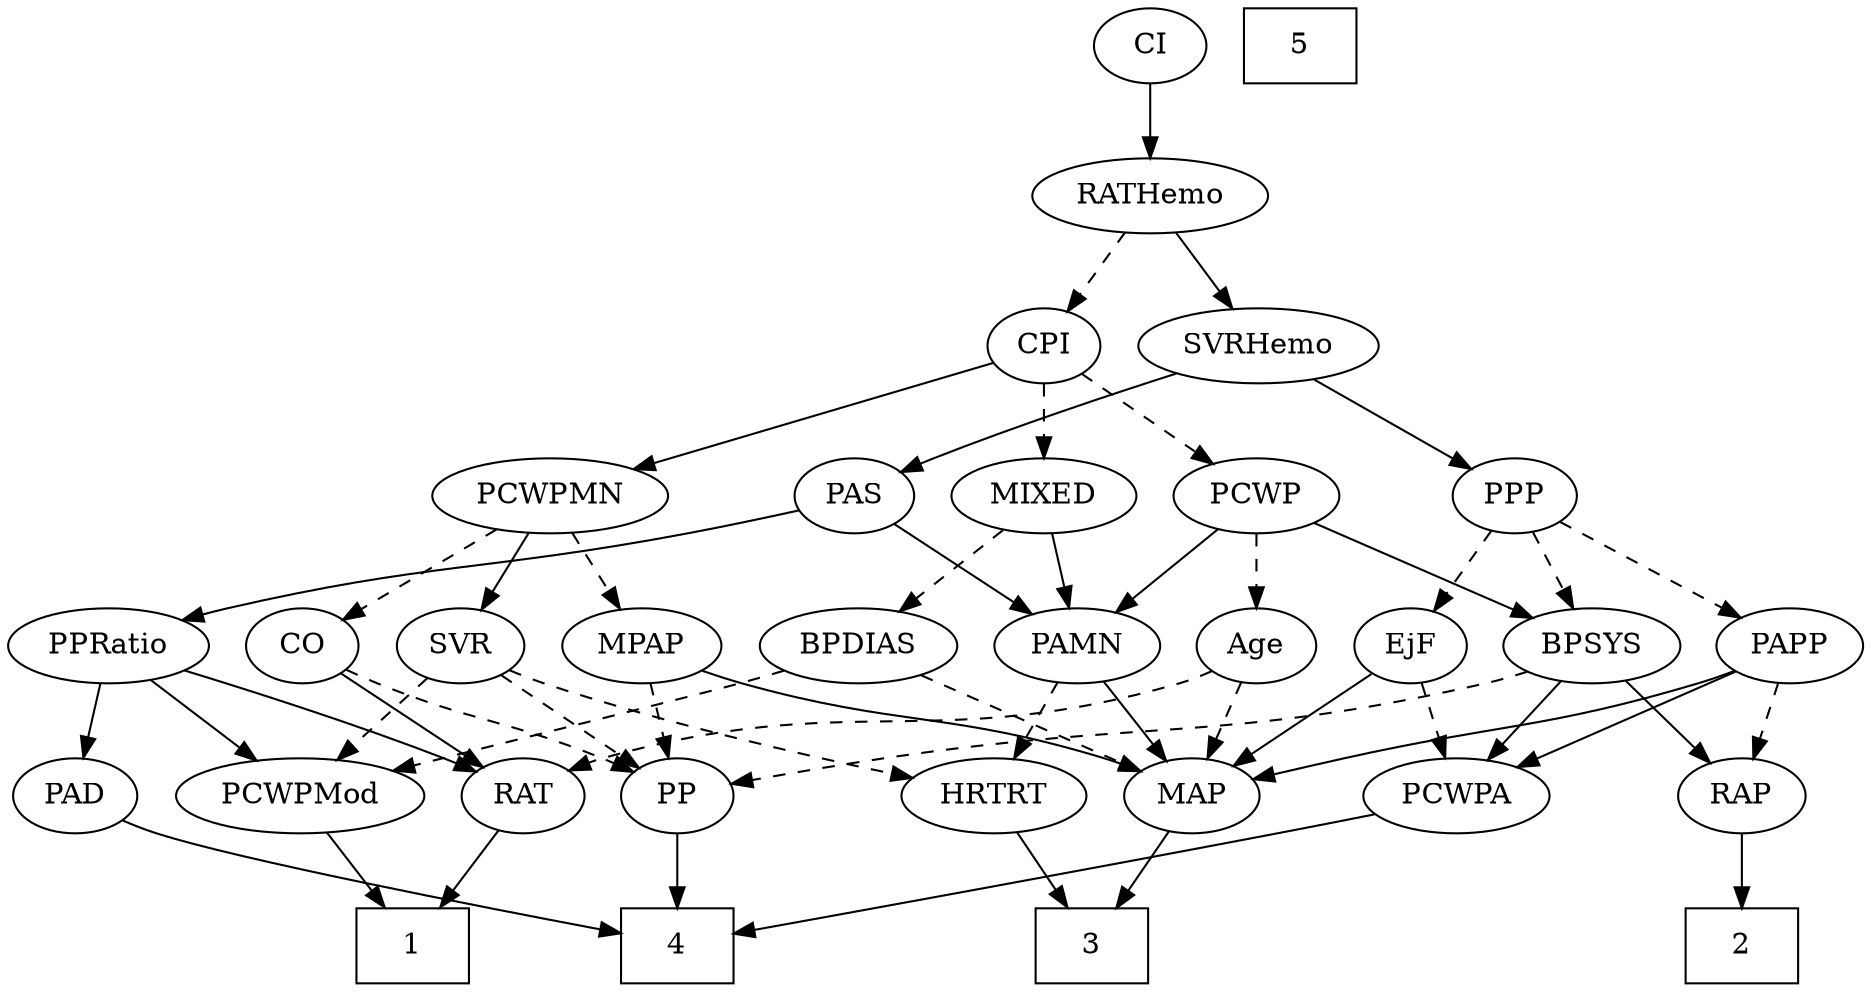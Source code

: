 strict digraph {
	graph [bb="0,0,829.44,468"];
	node [label="\N"];
	1	[height=0.5,
		pos="176.6,18",
		shape=box,
		width=0.75];
	2	[height=0.5,
		pos="776.6,18",
		shape=box,
		width=0.75];
	3	[height=0.5,
		pos="482.6,18",
		shape=box,
		width=0.75];
	4	[height=0.5,
		pos="296.6,18",
		shape=box,
		width=0.75];
	5	[height=0.5,
		pos="580.6,450",
		shape=box,
		width=0.75];
	Age	[height=0.5,
		pos="554.6,162",
		width=0.75];
	RAT	[height=0.5,
		pos="224.6,90",
		width=0.75827];
	Age -> RAT	[pos="e,245.11,101.99 534.08,150.01 529.12,147.72 523.76,145.54 518.6,144 407.65,110.9 371.54,141.1 260.6,108 258.66,107.42 256.7,106.75 \
254.74,106.02",
		style=dashed];
	MAP	[height=0.5,
		pos="526.6,90",
		width=0.84854];
	Age -> MAP	[pos="e,533.38,107.96 547.96,144.41 544.73,136.34 540.77,126.43 537.14,117.35",
		style=dashed];
	EjF	[height=0.5,
		pos="626.6,162",
		width=0.75];
	PCWPA	[height=0.5,
		pos="647.6,90",
		width=1.1555];
	EjF -> PCWPA	[pos="e,642.41,108.28 631.68,144.05 634.02,136.26 636.85,126.82 639.47,118.08",
		style=dashed];
	EjF -> MAP	[pos="e,545.68,104.36 608.72,148.49 593.6,137.9 571.69,122.57 554.3,110.39",
		style=solid];
	RAP	[height=0.5,
		pos="776.6,90",
		width=0.77632];
	RAP -> 2	[pos="e,776.6,36.104 776.6,71.697 776.6,63.983 776.6,54.712 776.6,46.112",
		style=solid];
	MIXED	[height=0.5,
		pos="461.6,234",
		width=1.1193];
	PAMN	[height=0.5,
		pos="473.6,162",
		width=1.011];
	MIXED -> PAMN	[pos="e,470.67,180.1 464.56,215.7 465.89,207.98 467.48,198.71 468.95,190.11",
		style=solid];
	BPDIAS	[height=0.5,
		pos="376.6,162",
		width=1.1735];
	MIXED -> BPDIAS	[pos="e,395.3,178.4 443.15,217.81 431.43,208.15 416.06,195.5 403.04,184.78",
		style=dashed];
	MPAP	[height=0.5,
		pos="281.6,162",
		width=0.97491];
	MPAP -> MAP	[pos="e,503.37,101.99 308.37,149.92 314,147.8 319.95,145.71 325.6,144 396.2,122.65 417.47,130.84 487.6,108 489.71,107.31 491.86,106.55 \
494.02,105.74",
		style=solid];
	PP	[height=0.5,
		pos="296.6,90",
		width=0.75];
	MPAP -> PP	[pos="e,292.9,108.28 285.23,144.05 286.9,136.26 288.92,126.82 290.79,118.08",
		style=dashed];
	BPSYS	[height=0.5,
		pos="709.6,162",
		width=1.0471];
	BPSYS -> RAP	[pos="e,762.37,105.86 724.8,145.12 733.78,135.73 745.3,123.7 755.19,113.36",
		style=solid];
	BPSYS -> PCWPA	[pos="e,662.04,107.31 695.53,145.12 687.64,136.2 677.63,124.91 668.8,114.94",
		style=solid];
	BPSYS -> PP	[pos="e,322.2,96.033 681.57,149.75 675.39,147.58 668.84,145.52 662.6,144 543.69,115.02 510.5,127.01 389.6,108 370.66,105.02 349.66,101.23 \
332.4,97.974",
		style=dashed];
	PAD	[height=0.5,
		pos="28.597,90",
		width=0.79437];
	PAD -> 4	[pos="e,269.29,24.596 50.815,78.196 55.925,75.954 61.39,73.746 66.597,72 102.07,60.103 203.99,38.206 259.49,26.633",
		style=solid];
	CO	[height=0.5,
		pos="127.6,162",
		width=0.75];
	CO -> RAT	[pos="e,206.92,103.76 145.39,148.16 160.29,137.41 181.77,121.91 198.6,109.76",
		style=solid];
	CO -> PP	[pos="e,275.41,101.37 148.78,150.63 153.62,148.36 158.76,146.04 163.6,144 205.98,126.17 218.21,125.83 260.6,108 262.41,107.24 264.27,106.43 \
266.14,105.6",
		style=dashed];
	PAS	[height=0.5,
		pos="376.6,234",
		width=0.75];
	PAS -> PAMN	[pos="e,453.92,177.2 394.39,220.16 408.73,209.81 429.17,195.06 445.69,183.14",
		style=solid];
	PPRatio	[height=0.5,
		pos="42.597,162",
		width=1.1013];
	PAS -> PPRatio	[pos="e,72.159,174.13 351.33,227.02 336.57,223.61 317.57,219.36 300.6,216 208.13,197.71 182.87,203.53 91.597,180 88.415,179.18 85.144,\
178.25 81.874,177.25",
		style=solid];
	PAMN -> MAP	[pos="e,514.74,106.67 485.89,144.76 492.61,135.89 501.05,124.74 508.51,114.89",
		style=solid];
	HRTRT	[height=0.5,
		pos="438.6,90",
		width=1.1013];
	PAMN -> HRTRT	[pos="e,447.08,107.96 465.3,144.41 461.22,136.25 456.21,126.22 451.63,117.07",
		style=dashed];
	RATHemo	[height=0.5,
		pos="508.6,378",
		width=1.3721];
	CPI	[height=0.5,
		pos="461.6,306",
		width=0.75];
	RATHemo -> CPI	[pos="e,472.33,322.99 497.46,360.41 491.64,351.74 484.41,340.97 477.96,331.38",
		style=dashed];
	SVRHemo	[height=0.5,
		pos="556.6,306",
		width=1.3902];
	RATHemo -> SVRHemo	[pos="e,544.97,323.96 519.97,360.41 525.69,352.08 532.74,341.8 539.12,332.49",
		style=solid];
	CPI -> MIXED	[pos="e,461.6,252.1 461.6,287.7 461.6,279.98 461.6,270.71 461.6,262.11",
		style=dashed];
	PCWPMN	[height=0.5,
		pos="241.6,234",
		width=1.3902];
	CPI -> PCWPMN	[pos="e,277.9,246.55 437.63,297.38 401.74,285.95 333.34,264.19 287.59,249.63",
		style=solid];
	PCWP	[height=0.5,
		pos="554.6,234",
		width=0.97491];
	CPI -> PCWP	[pos="e,535.58,249.31 479.09,291.83 492.68,281.61 511.76,267.24 527.34,255.51",
		style=dashed];
	RAT -> 1	[pos="e,188.45,36.292 213.71,73.116 207.95,64.716 200.73,54.196 194.2,44.671",
		style=solid];
	SVR	[height=0.5,
		pos="200.6,162",
		width=0.77632];
	PCWPMod	[height=0.5,
		pos="127.6,90",
		width=1.4443];
	SVR -> PCWPMod	[pos="e,144.49,107.2 185.47,146.5 175.77,137.19 162.95,124.9 151.85,114.25",
		style=dashed];
	SVR -> PP	[pos="e,278.95,103.87 218.65,147.83 233.36,137.11 254.32,121.83 270.79,109.82",
		style=dashed];
	SVR -> HRTRT	[pos="e,403.18,98.388 222.25,150.29 227.22,148.05 232.54,145.81 237.6,144 289.9,125.25 351.99,109.88 393.18,100.61",
		style=dashed];
	PCWPMod -> 1	[pos="e,164.38,36.447 139.21,72.411 144.96,64.2 152.03,54.099 158.47,44.9",
		style=solid];
	PCWPA -> 4	[pos="e,323.83,24.224 610.93,81.198 597.05,78.273 581.1,74.945 566.6,72 483.6,55.146 386.07,36.217 333.94,26.17",
		style=solid];
	PCWPMN -> MPAP	[pos="e,272,179.79 251.28,216.05 256,207.8 261.77,197.7 267,188.54",
		style=dashed];
	PCWPMN -> CO	[pos="e,146.83,174.81 217.42,218.15 199.25,207 174.34,191.7 155.35,180.04",
		style=dashed];
	PCWPMN -> SVR	[pos="e,210.15,179.31 231.67,216.05 226.77,207.68 220.75,197.4 215.32,188.13",
		style=solid];
	SVRHemo -> PAS	[pos="e,397.78,245.38 521.64,293.11 492.27,282.89 449.33,267.4 412.6,252 410.78,251.24 408.92,250.44 407.05,249.61",
		style=solid];
	PPP	[height=0.5,
		pos="671.6,234",
		width=0.75];
	SVRHemo -> PPP	[pos="e,652.19,246.81 580.99,290.15 599.31,279 624.45,263.7 643.6,252.04",
		style=solid];
	BPDIAS -> PCWPMod	[pos="e,166.62,101.97 344.87,150.07 338.51,147.98 331.86,145.86 325.6,144 265.26,126.04 249.37,124.45 188.6,108 184.6,106.92 180.45,105.78 \
176.3,104.64",
		style=dashed];
	BPDIAS -> MAP	[pos="e,503.2,101.92 404.11,148.16 429.42,136.35 466.99,118.82 493.84,106.29",
		style=dashed];
	MAP -> 3	[pos="e,493.36,36.124 516.39,72.765 511.16,64.44 504.66,54.104 498.77,44.725",
		style=solid];
	PP -> 4	[pos="e,296.6,36.104 296.6,71.697 296.6,63.983 296.6,54.712 296.6,46.112",
		style=solid];
	PPP -> EjF	[pos="e,636.77,178.82 661.39,217.12 655.75,208.34 648.62,197.26 642.29,187.42",
		style=dashed];
	PPP -> BPSYS	[pos="e,700.57,179.63 680.41,216.76 684.95,208.4 690.59,198.02 695.7,188.61",
		style=dashed];
	PAPP	[height=0.5,
		pos="797.6,162",
		width=0.88464];
	PPP -> PAPP	[pos="e,775.71,175.16 691.84,221.75 712.11,210.49 743.55,193.03 766.89,180.06",
		style=dashed];
	PPRatio -> PAD	[pos="e,32.053,108.28 39.208,144.05 37.667,136.35 35.803,127.03 34.07,118.36",
		style=solid];
	PPRatio -> RAT	[pos="e,203.42,101.4 73.157,150.28 109.32,137.53 167.31,116.87 188.6,108 190.42,107.24 192.28,106.44 194.14,105.62",
		style=solid];
	PPRatio -> PCWPMod	[pos="e,108.3,106.89 61.041,145.81 72.496,136.38 87.428,124.08 100.25,113.53",
		style=solid];
	PCWP -> Age	[pos="e,554.6,180.1 554.6,215.7 554.6,207.98 554.6,198.71 554.6,190.11",
		style=dashed];
	PCWP -> BPSYS	[pos="e,683.19,174.93 580.19,221.44 605.76,209.89 645.29,192.04 673.93,179.11",
		style=solid];
	PCWP -> PAMN	[pos="e,491.03,178.07 537.42,218.15 526.22,208.48 511.41,195.68 498.88,184.85",
		style=solid];
	CI	[height=0.5,
		pos="508.6,450",
		width=0.75];
	CI -> RATHemo	[pos="e,508.6,396.1 508.6,431.7 508.6,423.98 508.6,414.71 508.6,406.11",
		style=solid];
	PAPP -> RAP	[pos="e,781.63,107.79 792.51,144.05 790.12,136.06 787.2,126.33 784.52,117.4",
		style=dashed];
	PAPP -> PCWPA	[pos="e,674.81,103.7 773.83,149.91 749.63,138.62 711.81,120.97 683.87,107.93",
		style=solid];
	PAPP -> MAP	[pos="e,554.17,97.809 773.14,150.05 767.75,147.87 762.03,145.72 756.6,144 687.12,121.96 667.57,124.6 596.6,108 585.99,105.52 574.49,102.76 \
563.93,100.19",
		style=solid];
	HRTRT -> 3	[pos="e,471.63,36.447 449.02,72.411 454.13,64.285 460.4,54.307 466.14,45.184",
		style=solid];
}
